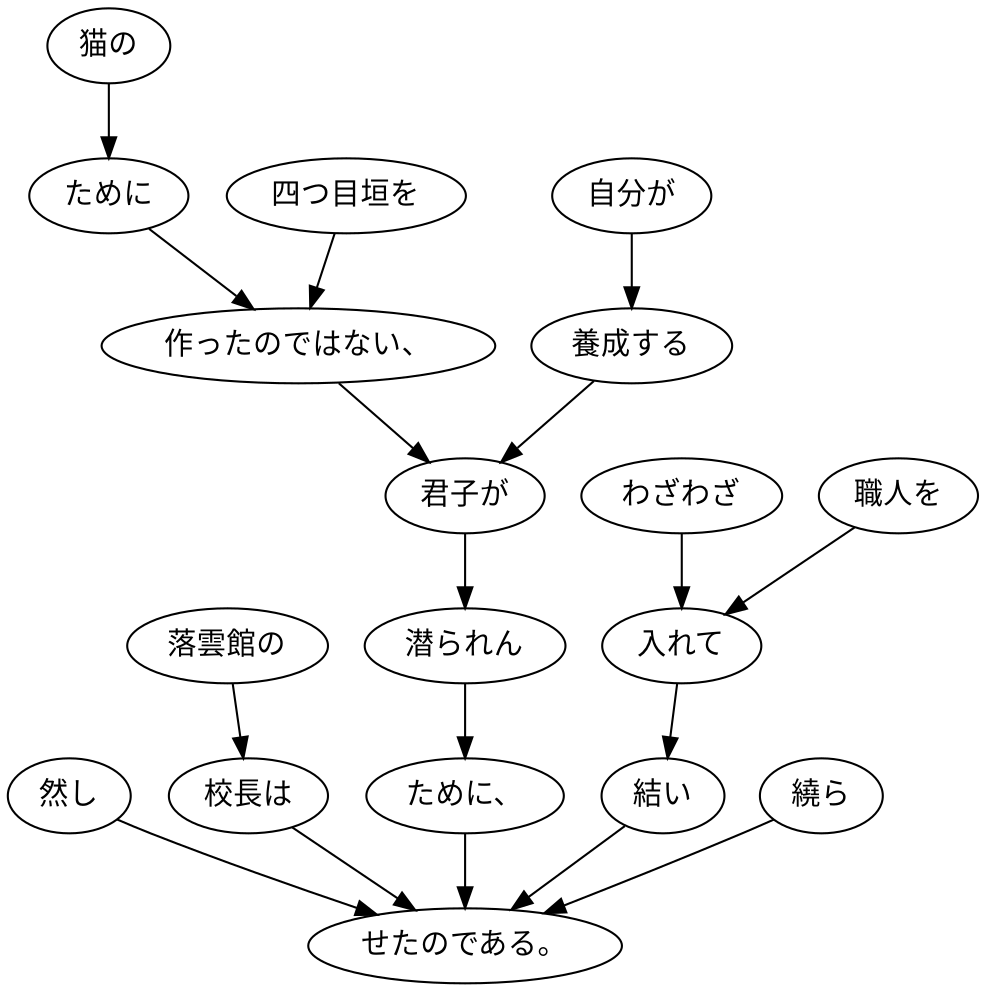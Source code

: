 digraph graph4803 {
	node0 [label="然し"];
	node1 [label="落雲館の"];
	node2 [label="校長は"];
	node3 [label="猫の"];
	node4 [label="ために"];
	node5 [label="四つ目垣を"];
	node6 [label="作ったのではない、"];
	node7 [label="自分が"];
	node8 [label="養成する"];
	node9 [label="君子が"];
	node10 [label="潜られん"];
	node11 [label="ために、"];
	node12 [label="わざわざ"];
	node13 [label="職人を"];
	node14 [label="入れて"];
	node15 [label="結い"];
	node16 [label="繞ら"];
	node17 [label="せたのである。"];
	node0 -> node17;
	node1 -> node2;
	node2 -> node17;
	node3 -> node4;
	node4 -> node6;
	node5 -> node6;
	node6 -> node9;
	node7 -> node8;
	node8 -> node9;
	node9 -> node10;
	node10 -> node11;
	node11 -> node17;
	node12 -> node14;
	node13 -> node14;
	node14 -> node15;
	node15 -> node17;
	node16 -> node17;
}
